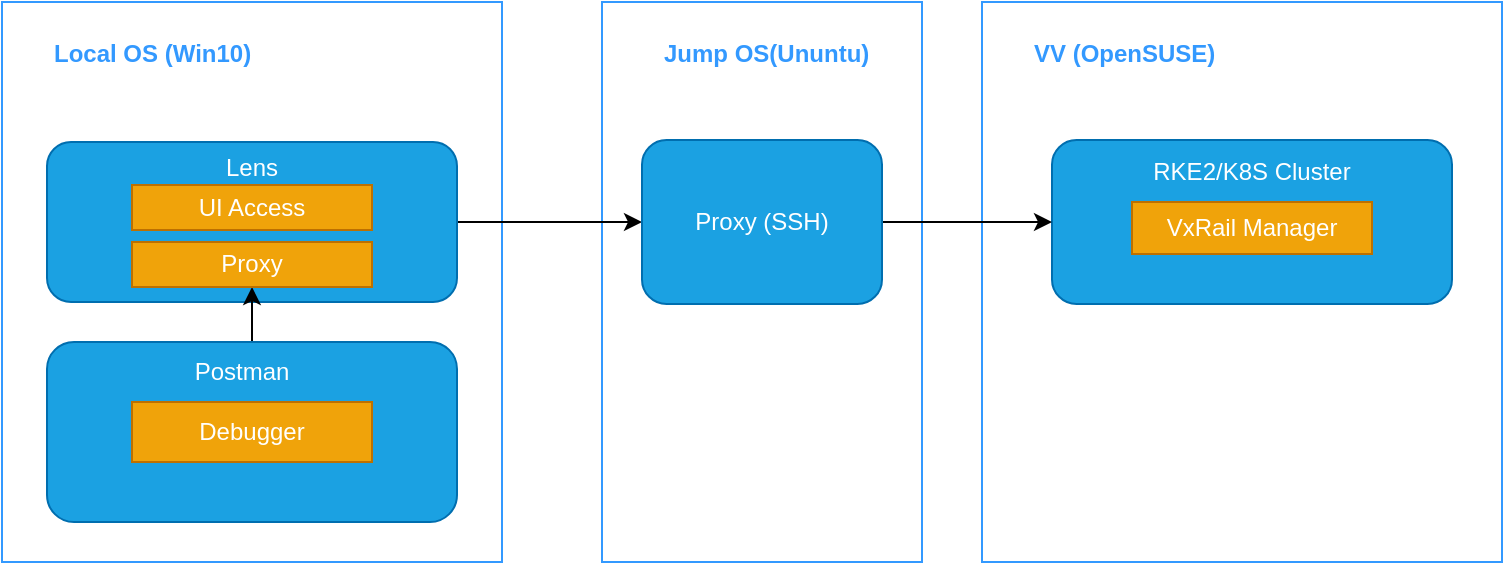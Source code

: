 <mxfile version="18.1.3" type="github">
  <diagram id="vmutlat7jzf_mYLnxOFj" name="Page-1">
    <mxGraphModel dx="734" dy="468" grid="1" gridSize="10" guides="1" tooltips="1" connect="1" arrows="1" fold="1" page="1" pageScale="1" pageWidth="850" pageHeight="1100" math="0" shadow="0">
      <root>
        <mxCell id="0" />
        <mxCell id="1" parent="0" />
        <mxCell id="dc01B198bxIwwC5K-YJB-23" value="" style="rounded=0;whiteSpace=wrap;html=1;fontSize=12;fontColor=#3399FF;verticalAlign=middle;glass=0;fillColor=default;strokeColor=#3399FF;" vertex="1" parent="1">
          <mxGeometry x="330" y="130" width="160" height="280" as="geometry" />
        </mxCell>
        <mxCell id="dc01B198bxIwwC5K-YJB-4" value="" style="rounded=0;whiteSpace=wrap;html=1;fontSize=12;fontColor=#3399FF;verticalAlign=middle;glass=0;fillColor=default;strokeColor=#3399FF;" vertex="1" parent="1">
          <mxGeometry x="30" y="130" width="250" height="280" as="geometry" />
        </mxCell>
        <mxCell id="dc01B198bxIwwC5K-YJB-5" value="" style="rounded=0;whiteSpace=wrap;html=1;fontSize=12;fontColor=#3399FF;verticalAlign=middle;glass=0;fillColor=default;strokeColor=#3399FF;" vertex="1" parent="1">
          <mxGeometry x="520" y="130" width="260" height="280" as="geometry" />
        </mxCell>
        <mxCell id="dc01B198bxIwwC5K-YJB-6" value="Local OS (Win10)" style="text;strokeColor=none;fillColor=none;align=left;verticalAlign=middle;spacingLeft=4;spacingRight=4;overflow=hidden;points=[[0,0.5],[1,0.5]];portConstraint=eastwest;rotatable=0;fontStyle=1;fontSize=12;fontColor=#3399FF;" vertex="1" parent="1">
          <mxGeometry x="50" y="140" width="110" height="30" as="geometry" />
        </mxCell>
        <mxCell id="dc01B198bxIwwC5K-YJB-7" value="VV (OpenSUSE)" style="text;strokeColor=none;fillColor=none;align=left;verticalAlign=middle;spacingLeft=4;spacingRight=4;overflow=hidden;points=[[0,0.5],[1,0.5]];portConstraint=eastwest;rotatable=0;fontStyle=1;fontSize=12;fontColor=#3399FF;" vertex="1" parent="1">
          <mxGeometry x="540" y="140" width="110" height="30" as="geometry" />
        </mxCell>
        <mxCell id="dc01B198bxIwwC5K-YJB-33" value="" style="edgeStyle=orthogonalEdgeStyle;rounded=0;orthogonalLoop=1;jettySize=auto;html=1;strokeColor=#000000;entryX=0;entryY=0.5;entryDx=0;entryDy=0;" edge="1" parent="1" source="dc01B198bxIwwC5K-YJB-9" target="dc01B198bxIwwC5K-YJB-25">
          <mxGeometry relative="1" as="geometry" />
        </mxCell>
        <mxCell id="dc01B198bxIwwC5K-YJB-9" value="" style="rounded=1;whiteSpace=wrap;html=1;fontSize=12;fillColor=#1ba1e2;strokeColor=#006EAF;fontColor=#ffffff;" vertex="1" parent="1">
          <mxGeometry x="52.5" y="200" width="205" height="80" as="geometry" />
        </mxCell>
        <mxCell id="dc01B198bxIwwC5K-YJB-10" value="Lens" style="text;html=1;align=center;verticalAlign=middle;whiteSpace=wrap;rounded=0;fontSize=12;fontColor=#FFFFFF;" vertex="1" parent="1">
          <mxGeometry x="125" y="198" width="60" height="30" as="geometry" />
        </mxCell>
        <mxCell id="dc01B198bxIwwC5K-YJB-11" value="" style="rounded=1;whiteSpace=wrap;html=1;fontSize=12;fontColor=#ffffff;fillColor=#1ba1e2;strokeColor=#006EAF;" vertex="1" parent="1">
          <mxGeometry x="555" y="199" width="200" height="82" as="geometry" />
        </mxCell>
        <mxCell id="dc01B198bxIwwC5K-YJB-12" value="RKE2/K8S Cluster" style="text;html=1;strokeColor=none;fillColor=none;align=center;verticalAlign=middle;whiteSpace=wrap;rounded=0;fontSize=12;fontColor=#FFFFFF;" vertex="1" parent="1">
          <mxGeometry x="599" y="200" width="112" height="30" as="geometry" />
        </mxCell>
        <mxCell id="dc01B198bxIwwC5K-YJB-13" value="UI Access" style="rounded=0;whiteSpace=wrap;html=1;glass=0;fontSize=12;fontColor=#FFFFFF;fillColor=#f0a30a;strokeColor=#BD7000;" vertex="1" parent="1">
          <mxGeometry x="95" y="221.5" width="120" height="22.5" as="geometry" />
        </mxCell>
        <mxCell id="dc01B198bxIwwC5K-YJB-14" value="VxRail Manager" style="rounded=0;whiteSpace=wrap;html=1;glass=0;fontSize=12;fontColor=#FFFFFF;fillColor=#f0a30a;strokeColor=#BD7000;" vertex="1" parent="1">
          <mxGeometry x="595" y="230" width="120" height="26" as="geometry" />
        </mxCell>
        <mxCell id="dc01B198bxIwwC5K-YJB-24" value="Jump OS(Ununtu)" style="text;strokeColor=none;fillColor=none;align=left;verticalAlign=middle;spacingLeft=4;spacingRight=4;overflow=hidden;points=[[0,0.5],[1,0.5]];portConstraint=eastwest;rotatable=0;fontStyle=1;fontSize=12;fontColor=#3399FF;" vertex="1" parent="1">
          <mxGeometry x="355" y="140" width="125" height="30" as="geometry" />
        </mxCell>
        <mxCell id="dc01B198bxIwwC5K-YJB-34" value="" style="edgeStyle=orthogonalEdgeStyle;rounded=0;orthogonalLoop=1;jettySize=auto;html=1;strokeColor=#000000;" edge="1" parent="1" source="dc01B198bxIwwC5K-YJB-25" target="dc01B198bxIwwC5K-YJB-11">
          <mxGeometry relative="1" as="geometry" />
        </mxCell>
        <mxCell id="dc01B198bxIwwC5K-YJB-25" value="Proxy (SSH)" style="rounded=1;whiteSpace=wrap;html=1;fontSize=12;fillColor=#1ba1e2;strokeColor=#006EAF;fontColor=#ffffff;" vertex="1" parent="1">
          <mxGeometry x="350" y="199" width="120" height="82" as="geometry" />
        </mxCell>
        <mxCell id="dc01B198bxIwwC5K-YJB-32" value="" style="edgeStyle=orthogonalEdgeStyle;rounded=0;orthogonalLoop=1;jettySize=auto;html=1;" edge="1" parent="1" source="dc01B198bxIwwC5K-YJB-27" target="dc01B198bxIwwC5K-YJB-30">
          <mxGeometry relative="1" as="geometry" />
        </mxCell>
        <mxCell id="dc01B198bxIwwC5K-YJB-27" value="" style="rounded=1;whiteSpace=wrap;html=1;fontSize=12;fillColor=#1ba1e2;strokeColor=#006EAF;fontColor=#ffffff;" vertex="1" parent="1">
          <mxGeometry x="52.5" y="300" width="205" height="90" as="geometry" />
        </mxCell>
        <mxCell id="dc01B198bxIwwC5K-YJB-28" value="Postman" style="text;html=1;align=center;verticalAlign=middle;whiteSpace=wrap;rounded=0;fontSize=12;fontColor=#FFFFFF;" vertex="1" parent="1">
          <mxGeometry x="120" y="300" width="60" height="30" as="geometry" />
        </mxCell>
        <mxCell id="dc01B198bxIwwC5K-YJB-29" value="Debugger" style="rounded=0;whiteSpace=wrap;html=1;glass=0;fontSize=12;fontColor=#FFFFFF;fillColor=#f0a30a;strokeColor=#BD7000;" vertex="1" parent="1">
          <mxGeometry x="95" y="330" width="120" height="30" as="geometry" />
        </mxCell>
        <mxCell id="dc01B198bxIwwC5K-YJB-30" value="Proxy" style="rounded=0;whiteSpace=wrap;html=1;glass=0;fontSize=12;fontColor=#FFFFFF;fillColor=#f0a30a;strokeColor=#BD7000;" vertex="1" parent="1">
          <mxGeometry x="95" y="250" width="120" height="22.5" as="geometry" />
        </mxCell>
      </root>
    </mxGraphModel>
  </diagram>
</mxfile>
